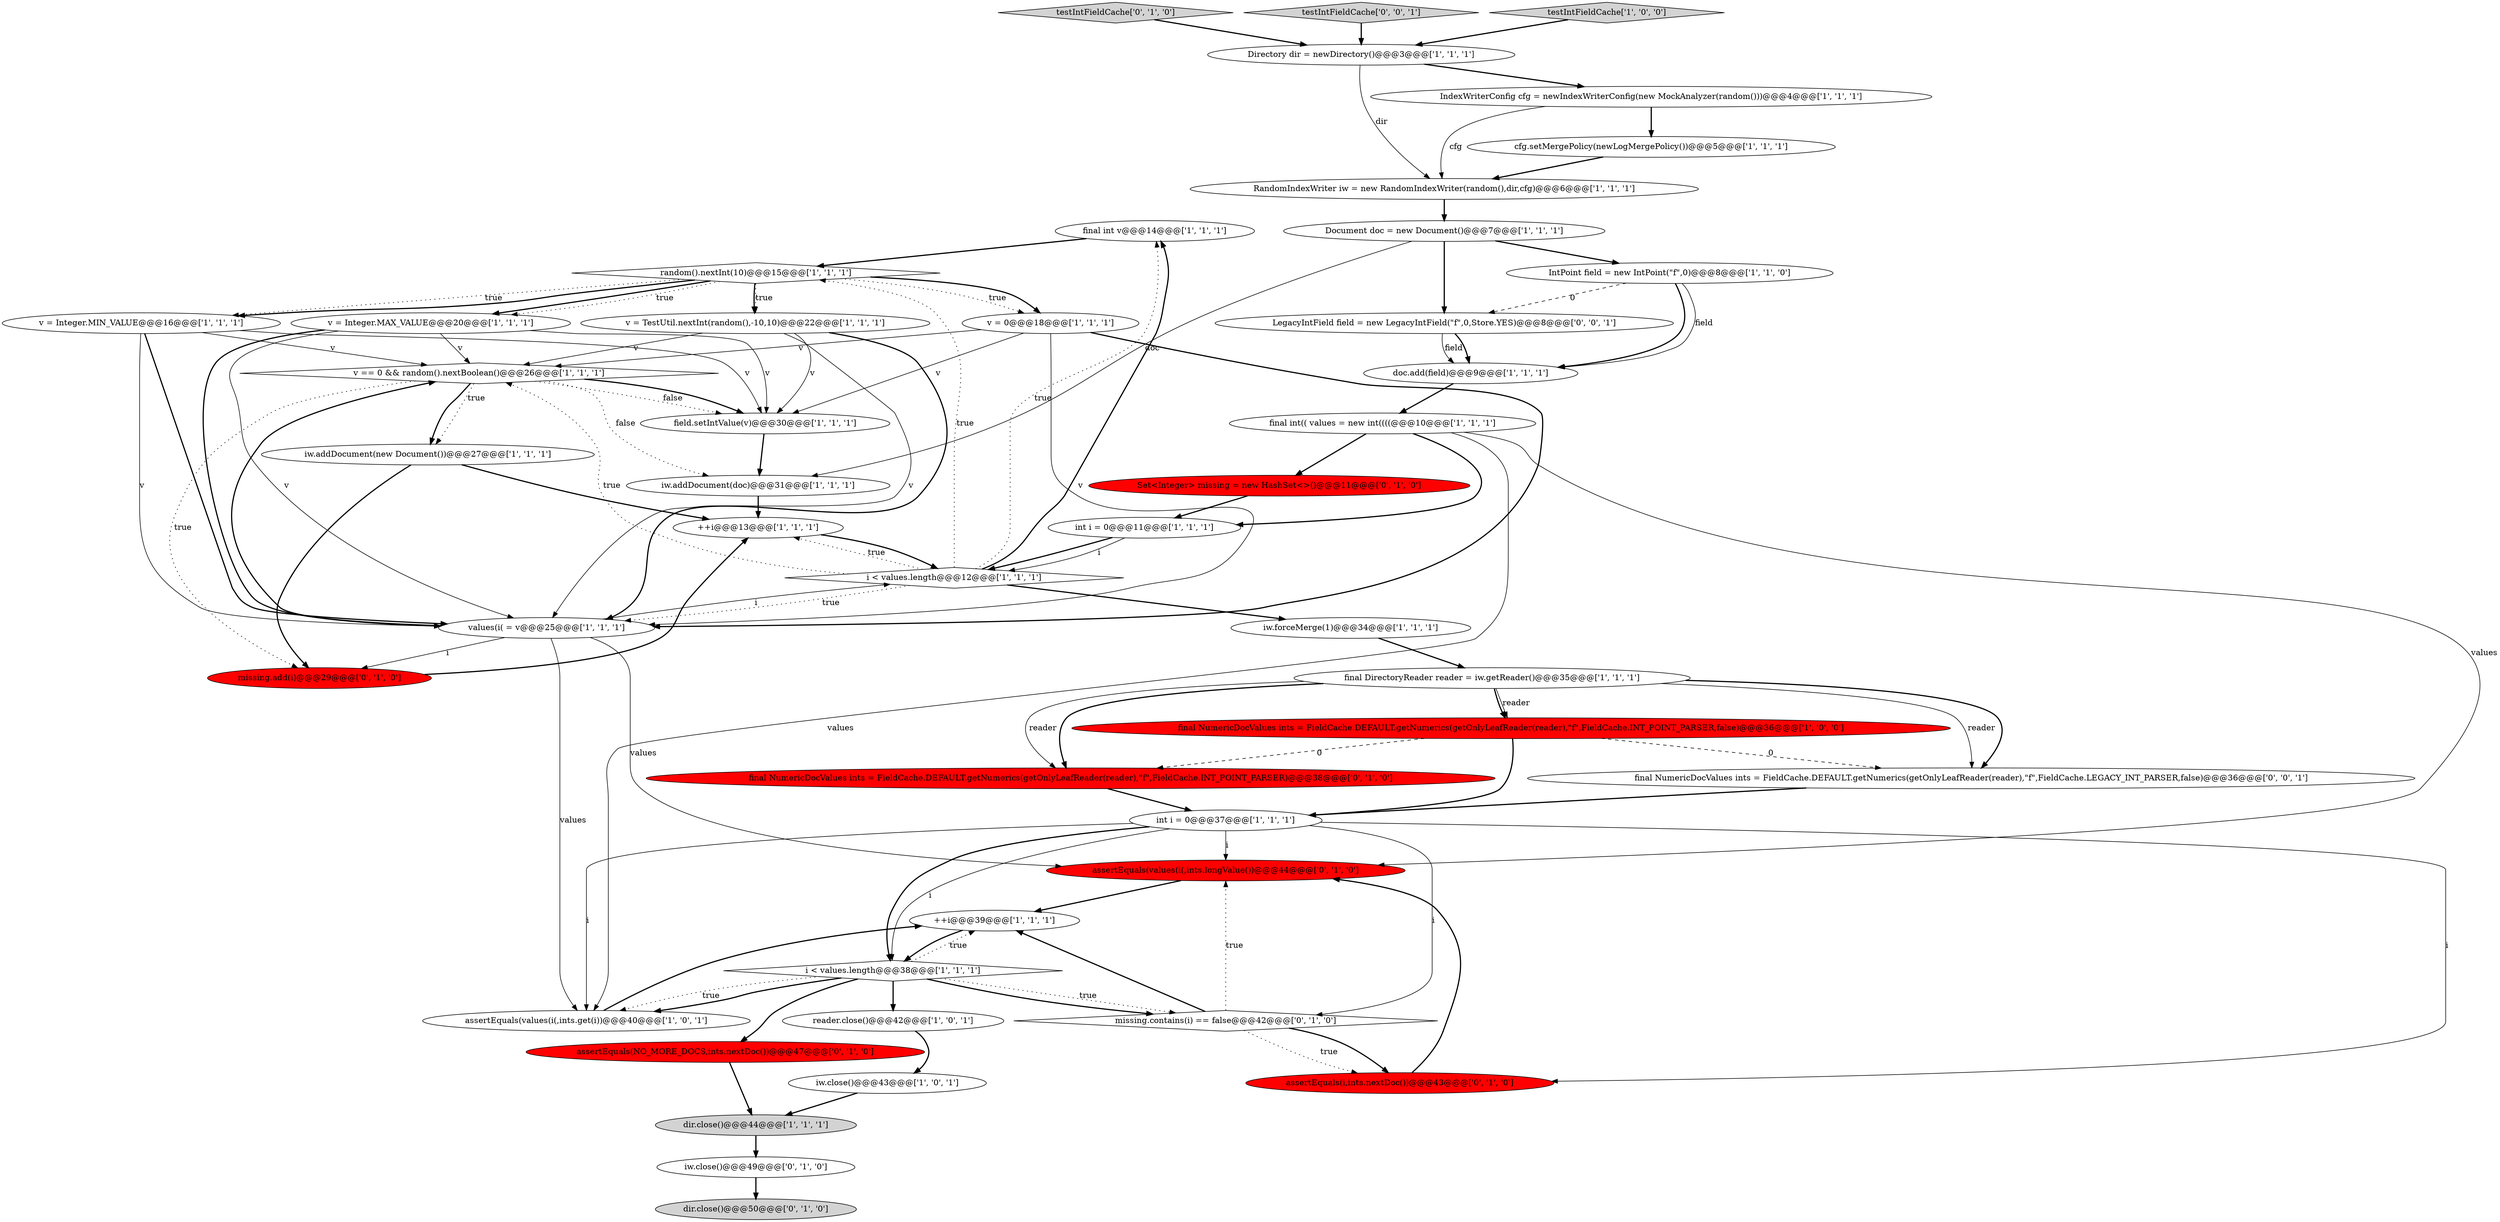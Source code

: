 digraph {
17 [style = filled, label = "final int v@@@14@@@['1', '1', '1']", fillcolor = white, shape = ellipse image = "AAA0AAABBB1BBB"];
42 [style = filled, label = "iw.close()@@@49@@@['0', '1', '0']", fillcolor = white, shape = ellipse image = "AAA0AAABBB2BBB"];
30 [style = filled, label = "dir.close()@@@44@@@['1', '1', '1']", fillcolor = lightgray, shape = ellipse image = "AAA0AAABBB1BBB"];
22 [style = filled, label = "Document doc = new Document()@@@7@@@['1', '1', '1']", fillcolor = white, shape = ellipse image = "AAA0AAABBB1BBB"];
10 [style = filled, label = "int i = 0@@@37@@@['1', '1', '1']", fillcolor = white, shape = ellipse image = "AAA0AAABBB1BBB"];
5 [style = filled, label = "random().nextInt(10)@@@15@@@['1', '1', '1']", fillcolor = white, shape = diamond image = "AAA0AAABBB1BBB"];
14 [style = filled, label = "++i@@@13@@@['1', '1', '1']", fillcolor = white, shape = ellipse image = "AAA0AAABBB1BBB"];
29 [style = filled, label = "i < values.length@@@12@@@['1', '1', '1']", fillcolor = white, shape = diamond image = "AAA0AAABBB1BBB"];
44 [style = filled, label = "final NumericDocValues ints = FieldCache.DEFAULT.getNumerics(getOnlyLeafReader(reader),\"f\",FieldCache.LEGACY_INT_PARSER,false)@@@36@@@['0', '0', '1']", fillcolor = white, shape = ellipse image = "AAA0AAABBB3BBB"];
28 [style = filled, label = "++i@@@39@@@['1', '1', '1']", fillcolor = white, shape = ellipse image = "AAA0AAABBB1BBB"];
1 [style = filled, label = "Directory dir = newDirectory()@@@3@@@['1', '1', '1']", fillcolor = white, shape = ellipse image = "AAA0AAABBB1BBB"];
37 [style = filled, label = "missing.contains(i) == false@@@42@@@['0', '1', '0']", fillcolor = white, shape = diamond image = "AAA0AAABBB2BBB"];
26 [style = filled, label = "IntPoint field = new IntPoint(\"f\",0)@@@8@@@['1', '1', '0']", fillcolor = white, shape = ellipse image = "AAA0AAABBB1BBB"];
41 [style = filled, label = "assertEquals(values(i(,ints.longValue())@@@44@@@['0', '1', '0']", fillcolor = red, shape = ellipse image = "AAA1AAABBB2BBB"];
19 [style = filled, label = "v = Integer.MIN_VALUE@@@16@@@['1', '1', '1']", fillcolor = white, shape = ellipse image = "AAA0AAABBB1BBB"];
39 [style = filled, label = "Set<Integer> missing = new HashSet<>()@@@11@@@['0', '1', '0']", fillcolor = red, shape = ellipse image = "AAA1AAABBB2BBB"];
0 [style = filled, label = "iw.close()@@@43@@@['1', '0', '1']", fillcolor = white, shape = ellipse image = "AAA0AAABBB1BBB"];
9 [style = filled, label = "final DirectoryReader reader = iw.getReader()@@@35@@@['1', '1', '1']", fillcolor = white, shape = ellipse image = "AAA0AAABBB1BBB"];
35 [style = filled, label = "testIntFieldCache['0', '1', '0']", fillcolor = lightgray, shape = diamond image = "AAA0AAABBB2BBB"];
36 [style = filled, label = "assertEquals(i,ints.nextDoc())@@@43@@@['0', '1', '0']", fillcolor = red, shape = ellipse image = "AAA1AAABBB2BBB"];
23 [style = filled, label = "int i = 0@@@11@@@['1', '1', '1']", fillcolor = white, shape = ellipse image = "AAA0AAABBB1BBB"];
38 [style = filled, label = "dir.close()@@@50@@@['0', '1', '0']", fillcolor = lightgray, shape = ellipse image = "AAA0AAABBB2BBB"];
13 [style = filled, label = "RandomIndexWriter iw = new RandomIndexWriter(random(),dir,cfg)@@@6@@@['1', '1', '1']", fillcolor = white, shape = ellipse image = "AAA0AAABBB1BBB"];
16 [style = filled, label = "iw.addDocument(doc)@@@31@@@['1', '1', '1']", fillcolor = white, shape = ellipse image = "AAA0AAABBB1BBB"];
34 [style = filled, label = "assertEquals(NO_MORE_DOCS,ints.nextDoc())@@@47@@@['0', '1', '0']", fillcolor = red, shape = ellipse image = "AAA1AAABBB2BBB"];
25 [style = filled, label = "final NumericDocValues ints = FieldCache.DEFAULT.getNumerics(getOnlyLeafReader(reader),\"f\",FieldCache.INT_POINT_PARSER,false)@@@36@@@['1', '0', '0']", fillcolor = red, shape = ellipse image = "AAA1AAABBB1BBB"];
7 [style = filled, label = "doc.add(field)@@@9@@@['1', '1', '1']", fillcolor = white, shape = ellipse image = "AAA0AAABBB1BBB"];
3 [style = filled, label = "assertEquals(values(i(,ints.get(i))@@@40@@@['1', '0', '1']", fillcolor = white, shape = ellipse image = "AAA0AAABBB1BBB"];
8 [style = filled, label = "iw.forceMerge(1)@@@34@@@['1', '1', '1']", fillcolor = white, shape = ellipse image = "AAA0AAABBB1BBB"];
33 [style = filled, label = "final NumericDocValues ints = FieldCache.DEFAULT.getNumerics(getOnlyLeafReader(reader),\"f\",FieldCache.INT_POINT_PARSER)@@@38@@@['0', '1', '0']", fillcolor = red, shape = ellipse image = "AAA1AAABBB2BBB"];
12 [style = filled, label = "v == 0 && random().nextBoolean()@@@26@@@['1', '1', '1']", fillcolor = white, shape = diamond image = "AAA0AAABBB1BBB"];
40 [style = filled, label = "missing.add(i)@@@29@@@['0', '1', '0']", fillcolor = red, shape = ellipse image = "AAA1AAABBB2BBB"];
32 [style = filled, label = "final int(( values = new int((((@@@10@@@['1', '1', '1']", fillcolor = white, shape = ellipse image = "AAA0AAABBB1BBB"];
27 [style = filled, label = "i < values.length@@@38@@@['1', '1', '1']", fillcolor = white, shape = diamond image = "AAA0AAABBB1BBB"];
4 [style = filled, label = "v = 0@@@18@@@['1', '1', '1']", fillcolor = white, shape = ellipse image = "AAA0AAABBB1BBB"];
24 [style = filled, label = "IndexWriterConfig cfg = newIndexWriterConfig(new MockAnalyzer(random()))@@@4@@@['1', '1', '1']", fillcolor = white, shape = ellipse image = "AAA0AAABBB1BBB"];
45 [style = filled, label = "testIntFieldCache['0', '0', '1']", fillcolor = lightgray, shape = diamond image = "AAA0AAABBB3BBB"];
20 [style = filled, label = "values(i( = v@@@25@@@['1', '1', '1']", fillcolor = white, shape = ellipse image = "AAA0AAABBB1BBB"];
31 [style = filled, label = "testIntFieldCache['1', '0', '0']", fillcolor = lightgray, shape = diamond image = "AAA0AAABBB1BBB"];
18 [style = filled, label = "cfg.setMergePolicy(newLogMergePolicy())@@@5@@@['1', '1', '1']", fillcolor = white, shape = ellipse image = "AAA0AAABBB1BBB"];
11 [style = filled, label = "reader.close()@@@42@@@['1', '0', '1']", fillcolor = white, shape = ellipse image = "AAA0AAABBB1BBB"];
21 [style = filled, label = "field.setIntValue(v)@@@30@@@['1', '1', '1']", fillcolor = white, shape = ellipse image = "AAA0AAABBB1BBB"];
43 [style = filled, label = "LegacyIntField field = new LegacyIntField(\"f\",0,Store.YES)@@@8@@@['0', '0', '1']", fillcolor = white, shape = ellipse image = "AAA0AAABBB3BBB"];
15 [style = filled, label = "v = Integer.MAX_VALUE@@@20@@@['1', '1', '1']", fillcolor = white, shape = ellipse image = "AAA0AAABBB1BBB"];
6 [style = filled, label = "iw.addDocument(new Document())@@@27@@@['1', '1', '1']", fillcolor = white, shape = ellipse image = "AAA0AAABBB1BBB"];
2 [style = filled, label = "v = TestUtil.nextInt(random(),-10,10)@@@22@@@['1', '1', '1']", fillcolor = white, shape = ellipse image = "AAA0AAABBB1BBB"];
0->30 [style = bold, label=""];
7->32 [style = bold, label=""];
15->12 [style = solid, label="v"];
23->29 [style = solid, label="i"];
12->40 [style = dotted, label="true"];
32->23 [style = bold, label=""];
37->28 [style = bold, label=""];
5->19 [style = dotted, label="true"];
29->5 [style = dotted, label="true"];
43->7 [style = solid, label="field"];
9->25 [style = solid, label="reader"];
15->21 [style = solid, label="v"];
5->15 [style = bold, label=""];
31->1 [style = bold, label=""];
19->12 [style = solid, label="v"];
29->20 [style = dotted, label="true"];
26->43 [style = dashed, label="0"];
41->28 [style = bold, label=""];
23->29 [style = bold, label=""];
9->44 [style = solid, label="reader"];
19->20 [style = solid, label="v"];
29->14 [style = dotted, label="true"];
15->20 [style = bold, label=""];
39->23 [style = bold, label=""];
21->16 [style = bold, label=""];
37->36 [style = dotted, label="true"];
16->14 [style = bold, label=""];
25->10 [style = bold, label=""];
13->22 [style = bold, label=""];
19->21 [style = solid, label="v"];
17->5 [style = bold, label=""];
10->41 [style = solid, label="i"];
2->20 [style = bold, label=""];
26->7 [style = bold, label=""];
37->36 [style = bold, label=""];
36->41 [style = bold, label=""];
24->13 [style = solid, label="cfg"];
12->21 [style = dotted, label="false"];
9->33 [style = bold, label=""];
12->21 [style = bold, label=""];
19->20 [style = bold, label=""];
30->42 [style = bold, label=""];
22->43 [style = bold, label=""];
20->3 [style = solid, label="values"];
24->18 [style = bold, label=""];
5->4 [style = dotted, label="true"];
45->1 [style = bold, label=""];
27->11 [style = bold, label=""];
37->41 [style = dotted, label="true"];
22->16 [style = solid, label="doc"];
12->6 [style = dotted, label="true"];
9->44 [style = bold, label=""];
2->20 [style = solid, label="v"];
42->38 [style = bold, label=""];
20->40 [style = solid, label="i"];
22->26 [style = bold, label=""];
29->17 [style = dotted, label="true"];
26->7 [style = solid, label="field"];
29->17 [style = bold, label=""];
32->3 [style = solid, label="values"];
20->41 [style = solid, label="values"];
20->29 [style = solid, label="i"];
27->37 [style = dotted, label="true"];
5->15 [style = dotted, label="true"];
43->7 [style = bold, label=""];
5->19 [style = bold, label=""];
3->28 [style = bold, label=""];
27->37 [style = bold, label=""];
27->34 [style = bold, label=""];
35->1 [style = bold, label=""];
9->33 [style = solid, label="reader"];
1->13 [style = solid, label="dir"];
5->4 [style = bold, label=""];
4->20 [style = bold, label=""];
14->29 [style = bold, label=""];
40->14 [style = bold, label=""];
10->27 [style = solid, label="i"];
32->39 [style = bold, label=""];
2->21 [style = solid, label="v"];
2->12 [style = solid, label="v"];
25->44 [style = dashed, label="0"];
5->2 [style = dotted, label="true"];
29->8 [style = bold, label=""];
4->20 [style = solid, label="v"];
10->27 [style = bold, label=""];
4->21 [style = solid, label="v"];
32->41 [style = solid, label="values"];
27->3 [style = bold, label=""];
44->10 [style = bold, label=""];
33->10 [style = bold, label=""];
29->12 [style = dotted, label="true"];
12->6 [style = bold, label=""];
34->30 [style = bold, label=""];
27->3 [style = dotted, label="true"];
12->16 [style = dotted, label="false"];
6->14 [style = bold, label=""];
27->28 [style = dotted, label="true"];
5->2 [style = bold, label=""];
11->0 [style = bold, label=""];
4->12 [style = solid, label="v"];
10->37 [style = solid, label="i"];
1->24 [style = bold, label=""];
6->40 [style = bold, label=""];
9->25 [style = bold, label=""];
20->12 [style = bold, label=""];
8->9 [style = bold, label=""];
18->13 [style = bold, label=""];
25->33 [style = dashed, label="0"];
28->27 [style = bold, label=""];
15->20 [style = solid, label="v"];
10->3 [style = solid, label="i"];
10->36 [style = solid, label="i"];
}
